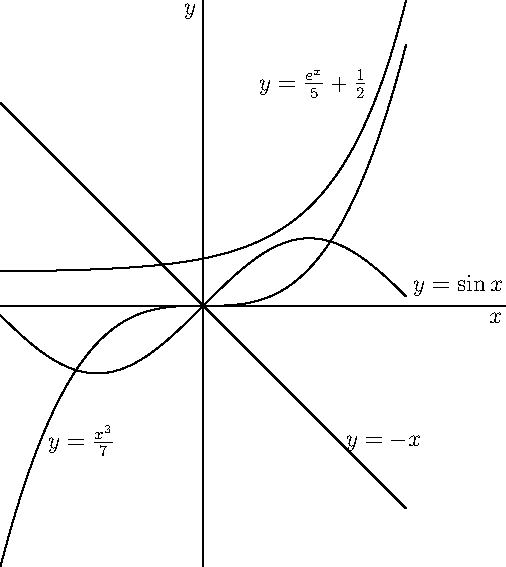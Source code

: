 size(10cm);
import graph;
xaxis("$x$");
yaxis("$y$");
real f1(real x) {return exp(x)/5 + 1/2;}
real f2(real x) {return x^3/7;}
real f3(real x) {return sin(x);}
real f4(real x) {return -x;}
draw(graph(f1,-3,3));
draw(graph(f2,-3,3));
draw(graph(f3,-3,3));
draw(graph(f4,-3,3));
label("$y=\frac{e^x}{5} + \frac{1}{2}$",(2.5,3),NW);
label("$y=\frac{x^3}{7}$",(-2.4,-2),E);
label("$y=\sin x$",(3,0.3),E);
label("$y=-x$",(2,-2),E);
